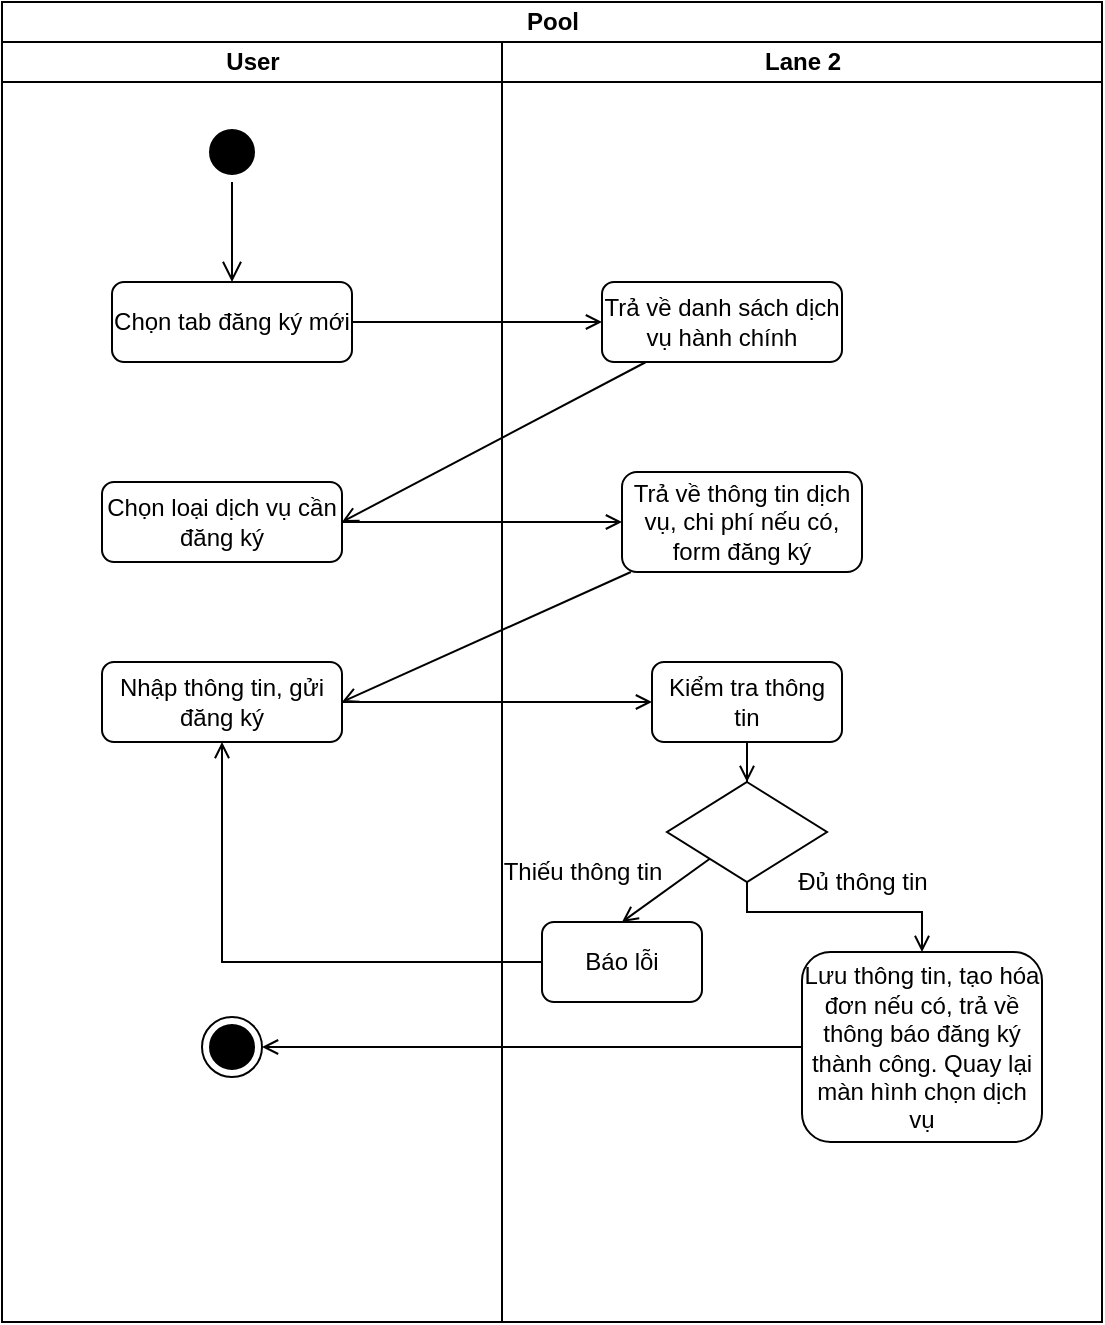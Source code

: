 <mxfile version="20.8.13" type="github">
  <diagram name="Page-1" id="HGys0ujm9egX_t3piUTb">
    <mxGraphModel dx="1050" dy="523" grid="1" gridSize="10" guides="1" tooltips="1" connect="1" arrows="1" fold="1" page="1" pageScale="1" pageWidth="827" pageHeight="1169" math="0" shadow="0">
      <root>
        <mxCell id="0" />
        <mxCell id="1" parent="0" />
        <mxCell id="Bfm5ouzrHzipLKYUxdTs-1" value="Pool" style="swimlane;childLayout=stackLayout;resizeParent=1;resizeParentMax=0;startSize=20;html=1;" vertex="1" parent="1">
          <mxGeometry x="220" y="50" width="550" height="660" as="geometry" />
        </mxCell>
        <mxCell id="Bfm5ouzrHzipLKYUxdTs-2" value="User" style="swimlane;startSize=20;html=1;" vertex="1" parent="Bfm5ouzrHzipLKYUxdTs-1">
          <mxGeometry y="20" width="250" height="640" as="geometry" />
        </mxCell>
        <mxCell id="Bfm5ouzrHzipLKYUxdTs-5" value="" style="ellipse;html=1;shape=startState;fillColor=#000000;strokeColor=#000000;" vertex="1" parent="Bfm5ouzrHzipLKYUxdTs-2">
          <mxGeometry x="100.0" y="40" width="30" height="30" as="geometry" />
        </mxCell>
        <mxCell id="Bfm5ouzrHzipLKYUxdTs-6" value="" style="edgeStyle=orthogonalEdgeStyle;html=1;verticalAlign=bottom;endArrow=open;endSize=8;strokeColor=#000000;rounded=0;entryX=0.5;entryY=0;entryDx=0;entryDy=0;" edge="1" source="Bfm5ouzrHzipLKYUxdTs-5" parent="Bfm5ouzrHzipLKYUxdTs-2" target="Bfm5ouzrHzipLKYUxdTs-11">
          <mxGeometry relative="1" as="geometry">
            <mxPoint x="115" y="100" as="targetPoint" />
          </mxGeometry>
        </mxCell>
        <mxCell id="Bfm5ouzrHzipLKYUxdTs-11" value="Chọn tab đăng ký mới" style="rounded=1;whiteSpace=wrap;html=1;strokeColor=#000000;" vertex="1" parent="Bfm5ouzrHzipLKYUxdTs-2">
          <mxGeometry x="55" y="120" width="120" height="40" as="geometry" />
        </mxCell>
        <mxCell id="Bfm5ouzrHzipLKYUxdTs-16" value="Chọn loại dịch vụ cần đăng ký" style="rounded=1;whiteSpace=wrap;html=1;strokeColor=#000000;" vertex="1" parent="Bfm5ouzrHzipLKYUxdTs-2">
          <mxGeometry x="50" y="220" width="120" height="40" as="geometry" />
        </mxCell>
        <mxCell id="Bfm5ouzrHzipLKYUxdTs-20" value="Nhập thông tin, gửi đăng ký" style="rounded=1;whiteSpace=wrap;html=1;strokeColor=#000000;" vertex="1" parent="Bfm5ouzrHzipLKYUxdTs-2">
          <mxGeometry x="50" y="310" width="120" height="40" as="geometry" />
        </mxCell>
        <mxCell id="Bfm5ouzrHzipLKYUxdTs-37" value="" style="ellipse;html=1;shape=endState;fillColor=#000000;strokeColor=#000000;" vertex="1" parent="Bfm5ouzrHzipLKYUxdTs-2">
          <mxGeometry x="100" y="487.5" width="30" height="30" as="geometry" />
        </mxCell>
        <mxCell id="Bfm5ouzrHzipLKYUxdTs-14" style="rounded=0;orthogonalLoop=1;jettySize=auto;html=1;entryX=0;entryY=0.5;entryDx=0;entryDy=0;strokeColor=#000000;endArrow=open;endFill=0;" edge="1" parent="Bfm5ouzrHzipLKYUxdTs-1" source="Bfm5ouzrHzipLKYUxdTs-11" target="Bfm5ouzrHzipLKYUxdTs-13">
          <mxGeometry relative="1" as="geometry" />
        </mxCell>
        <mxCell id="Bfm5ouzrHzipLKYUxdTs-15" style="rounded=0;orthogonalLoop=1;jettySize=auto;html=1;strokeColor=#000000;endArrow=open;endFill=0;entryX=1;entryY=0.5;entryDx=0;entryDy=0;" edge="1" parent="Bfm5ouzrHzipLKYUxdTs-1" source="Bfm5ouzrHzipLKYUxdTs-13" target="Bfm5ouzrHzipLKYUxdTs-16">
          <mxGeometry relative="1" as="geometry">
            <mxPoint x="340.0" y="340" as="targetPoint" />
          </mxGeometry>
        </mxCell>
        <mxCell id="Bfm5ouzrHzipLKYUxdTs-18" style="rounded=0;orthogonalLoop=1;jettySize=auto;html=1;entryX=0;entryY=0.5;entryDx=0;entryDy=0;strokeColor=#000000;endArrow=open;endFill=0;" edge="1" parent="Bfm5ouzrHzipLKYUxdTs-1" source="Bfm5ouzrHzipLKYUxdTs-16" target="Bfm5ouzrHzipLKYUxdTs-17">
          <mxGeometry relative="1" as="geometry" />
        </mxCell>
        <mxCell id="Bfm5ouzrHzipLKYUxdTs-19" style="rounded=0;orthogonalLoop=1;jettySize=auto;html=1;strokeColor=#000000;endArrow=open;endFill=0;entryX=1;entryY=0.5;entryDx=0;entryDy=0;" edge="1" parent="Bfm5ouzrHzipLKYUxdTs-1" source="Bfm5ouzrHzipLKYUxdTs-17" target="Bfm5ouzrHzipLKYUxdTs-20">
          <mxGeometry relative="1" as="geometry">
            <mxPoint x="335.0" y="360" as="targetPoint" />
          </mxGeometry>
        </mxCell>
        <mxCell id="Bfm5ouzrHzipLKYUxdTs-25" style="rounded=0;orthogonalLoop=1;jettySize=auto;html=1;entryX=0;entryY=0.5;entryDx=0;entryDy=0;strokeColor=#000000;endArrow=open;endFill=0;" edge="1" parent="Bfm5ouzrHzipLKYUxdTs-1" source="Bfm5ouzrHzipLKYUxdTs-20" target="Bfm5ouzrHzipLKYUxdTs-23">
          <mxGeometry relative="1" as="geometry" />
        </mxCell>
        <mxCell id="Bfm5ouzrHzipLKYUxdTs-3" value="Lane 2" style="swimlane;startSize=20;html=1;" vertex="1" parent="Bfm5ouzrHzipLKYUxdTs-1">
          <mxGeometry x="250" y="20" width="300" height="640" as="geometry" />
        </mxCell>
        <mxCell id="Bfm5ouzrHzipLKYUxdTs-13" value="Trả về danh sách dịch vụ hành chính" style="rounded=1;whiteSpace=wrap;html=1;strokeColor=#000000;" vertex="1" parent="Bfm5ouzrHzipLKYUxdTs-3">
          <mxGeometry x="50" y="120" width="120" height="40" as="geometry" />
        </mxCell>
        <mxCell id="Bfm5ouzrHzipLKYUxdTs-17" value="Trả về thông tin dịch vụ, chi phí nếu có, form đăng ký" style="rounded=1;whiteSpace=wrap;html=1;strokeColor=#000000;" vertex="1" parent="Bfm5ouzrHzipLKYUxdTs-3">
          <mxGeometry x="60" y="215" width="120" height="50" as="geometry" />
        </mxCell>
        <mxCell id="Bfm5ouzrHzipLKYUxdTs-30" style="rounded=0;orthogonalLoop=1;jettySize=auto;html=1;entryX=0.5;entryY=0;entryDx=0;entryDy=0;strokeColor=#000000;endArrow=open;endFill=0;" edge="1" parent="Bfm5ouzrHzipLKYUxdTs-3" source="Bfm5ouzrHzipLKYUxdTs-21" target="Bfm5ouzrHzipLKYUxdTs-26">
          <mxGeometry relative="1" as="geometry" />
        </mxCell>
        <mxCell id="Bfm5ouzrHzipLKYUxdTs-31" style="edgeStyle=orthogonalEdgeStyle;rounded=0;orthogonalLoop=1;jettySize=auto;html=1;entryX=0.5;entryY=0;entryDx=0;entryDy=0;strokeColor=#000000;endArrow=open;endFill=0;" edge="1" parent="Bfm5ouzrHzipLKYUxdTs-3" source="Bfm5ouzrHzipLKYUxdTs-21" target="Bfm5ouzrHzipLKYUxdTs-36">
          <mxGeometry relative="1" as="geometry">
            <mxPoint x="205.62" y="453" as="targetPoint" />
            <Array as="points">
              <mxPoint x="123" y="435" />
              <mxPoint x="210" y="435" />
            </Array>
          </mxGeometry>
        </mxCell>
        <mxCell id="Bfm5ouzrHzipLKYUxdTs-21" value="" style="rhombus;whiteSpace=wrap;html=1;strokeColor=#000000;" vertex="1" parent="Bfm5ouzrHzipLKYUxdTs-3">
          <mxGeometry x="82.5" y="370" width="80" height="50" as="geometry" />
        </mxCell>
        <mxCell id="Bfm5ouzrHzipLKYUxdTs-24" style="edgeStyle=orthogonalEdgeStyle;rounded=0;orthogonalLoop=1;jettySize=auto;html=1;strokeColor=#000000;endArrow=open;endFill=0;" edge="1" parent="Bfm5ouzrHzipLKYUxdTs-3" source="Bfm5ouzrHzipLKYUxdTs-23" target="Bfm5ouzrHzipLKYUxdTs-21">
          <mxGeometry relative="1" as="geometry" />
        </mxCell>
        <mxCell id="Bfm5ouzrHzipLKYUxdTs-23" value="Kiểm tra thông tin" style="rounded=1;whiteSpace=wrap;html=1;strokeColor=#000000;" vertex="1" parent="Bfm5ouzrHzipLKYUxdTs-3">
          <mxGeometry x="75" y="310" width="95" height="40" as="geometry" />
        </mxCell>
        <mxCell id="Bfm5ouzrHzipLKYUxdTs-26" value="Báo lỗi" style="rounded=1;whiteSpace=wrap;html=1;strokeColor=#000000;" vertex="1" parent="Bfm5ouzrHzipLKYUxdTs-3">
          <mxGeometry x="20" y="440" width="80" height="40" as="geometry" />
        </mxCell>
        <mxCell id="Bfm5ouzrHzipLKYUxdTs-36" value="Lưu thông tin, tạo hóa đơn nếu có, trả về thông báo đăng ký thành công. Quay lại màn hình chọn dịch vụ" style="rounded=1;whiteSpace=wrap;html=1;strokeColor=#000000;" vertex="1" parent="Bfm5ouzrHzipLKYUxdTs-3">
          <mxGeometry x="150" y="455" width="120" height="95" as="geometry" />
        </mxCell>
        <mxCell id="Bfm5ouzrHzipLKYUxdTs-41" value="Thiếu thông tin" style="text;html=1;align=center;verticalAlign=middle;resizable=0;points=[];autosize=1;strokeColor=none;fillColor=none;" vertex="1" parent="Bfm5ouzrHzipLKYUxdTs-3">
          <mxGeometry x="-10" y="400" width="100" height="30" as="geometry" />
        </mxCell>
        <mxCell id="Bfm5ouzrHzipLKYUxdTs-38" style="edgeStyle=orthogonalEdgeStyle;rounded=0;orthogonalLoop=1;jettySize=auto;html=1;entryX=1;entryY=0.5;entryDx=0;entryDy=0;strokeColor=#000000;endArrow=open;endFill=0;" edge="1" parent="Bfm5ouzrHzipLKYUxdTs-1" source="Bfm5ouzrHzipLKYUxdTs-36" target="Bfm5ouzrHzipLKYUxdTs-37">
          <mxGeometry relative="1" as="geometry" />
        </mxCell>
        <mxCell id="Bfm5ouzrHzipLKYUxdTs-40" style="edgeStyle=orthogonalEdgeStyle;rounded=0;orthogonalLoop=1;jettySize=auto;html=1;entryX=0.5;entryY=1;entryDx=0;entryDy=0;strokeColor=#000000;endArrow=open;endFill=0;" edge="1" parent="Bfm5ouzrHzipLKYUxdTs-1" source="Bfm5ouzrHzipLKYUxdTs-26" target="Bfm5ouzrHzipLKYUxdTs-20">
          <mxGeometry relative="1" as="geometry" />
        </mxCell>
        <mxCell id="Bfm5ouzrHzipLKYUxdTs-42" value="Đủ thông tin" style="text;html=1;align=center;verticalAlign=middle;resizable=0;points=[];autosize=1;strokeColor=none;fillColor=none;" vertex="1" parent="1">
          <mxGeometry x="605" y="475" width="90" height="30" as="geometry" />
        </mxCell>
      </root>
    </mxGraphModel>
  </diagram>
</mxfile>
